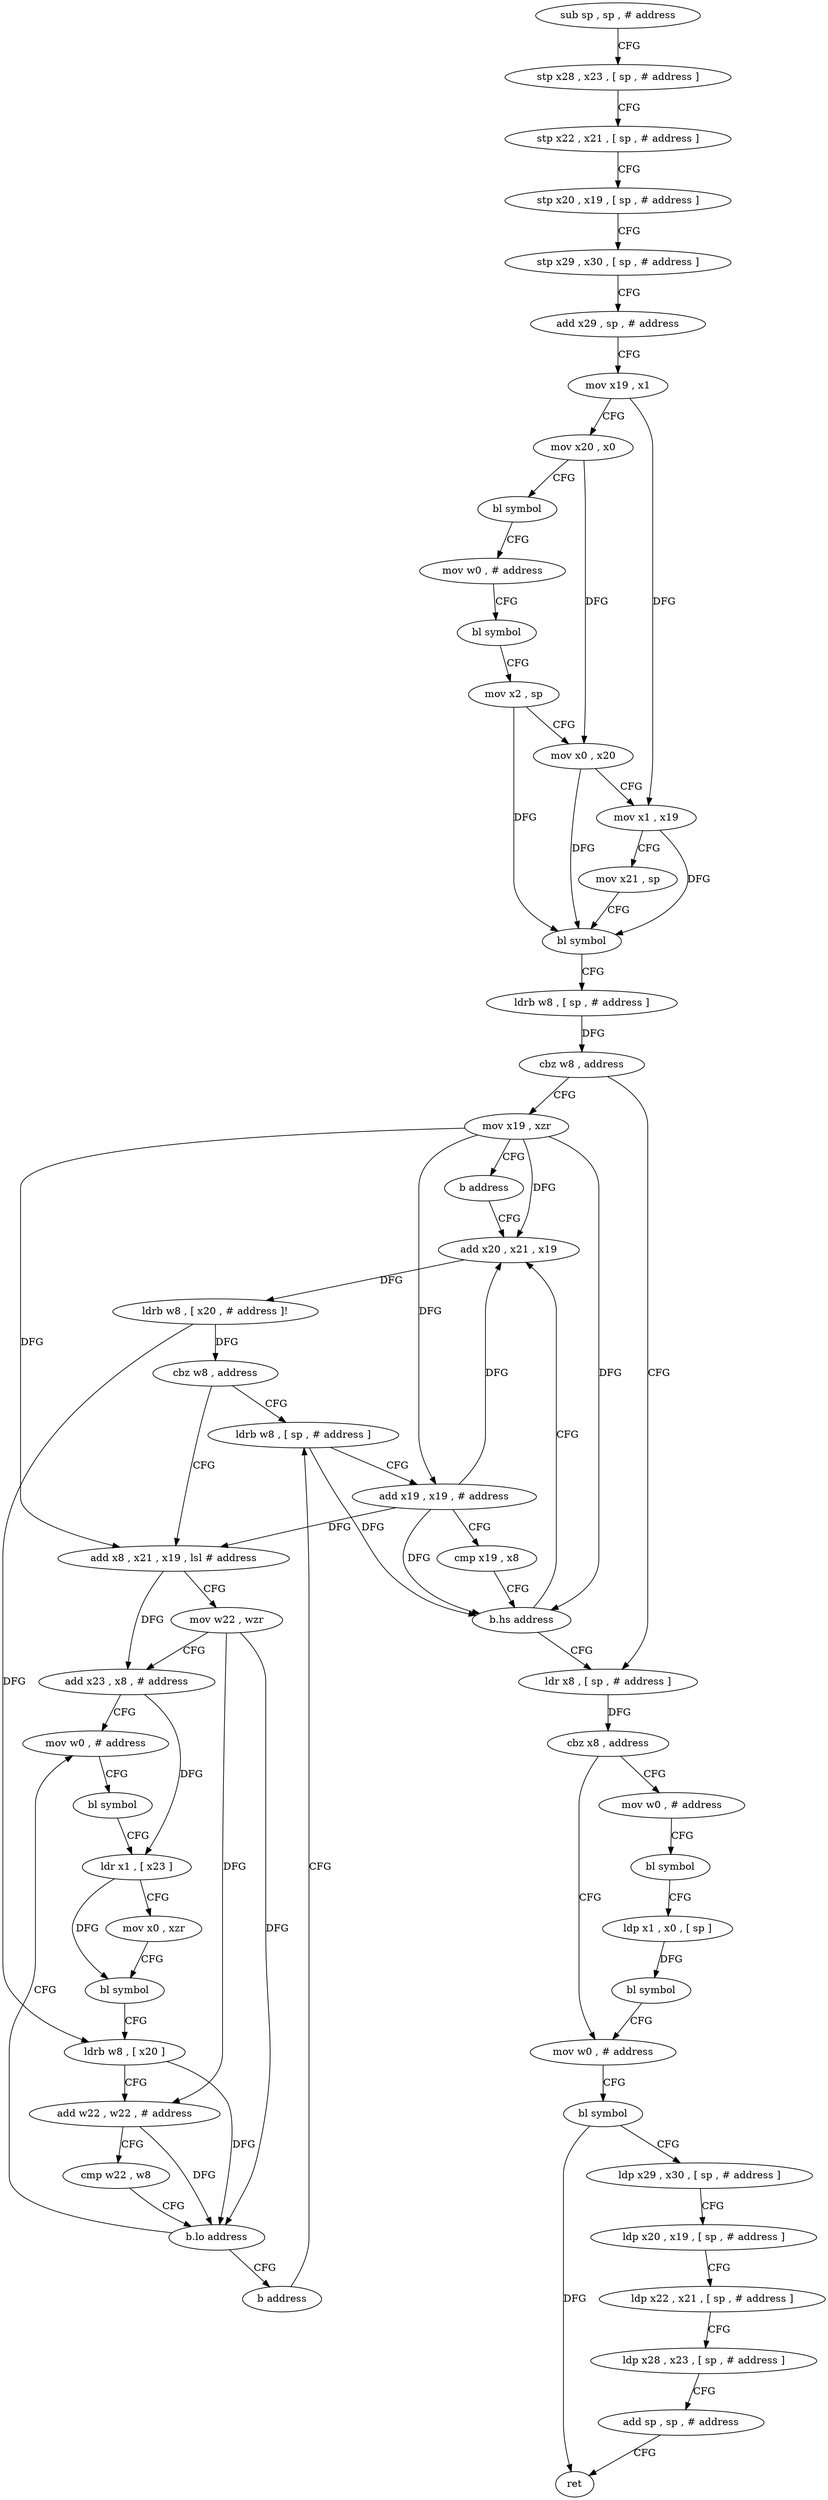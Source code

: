 digraph "func" {
"4202620" [label = "sub sp , sp , # address" ]
"4202624" [label = "stp x28 , x23 , [ sp , # address ]" ]
"4202628" [label = "stp x22 , x21 , [ sp , # address ]" ]
"4202632" [label = "stp x20 , x19 , [ sp , # address ]" ]
"4202636" [label = "stp x29 , x30 , [ sp , # address ]" ]
"4202640" [label = "add x29 , sp , # address" ]
"4202644" [label = "mov x19 , x1" ]
"4202648" [label = "mov x20 , x0" ]
"4202652" [label = "bl symbol" ]
"4202656" [label = "mov w0 , # address" ]
"4202660" [label = "bl symbol" ]
"4202664" [label = "mov x2 , sp" ]
"4202668" [label = "mov x0 , x20" ]
"4202672" [label = "mov x1 , x19" ]
"4202676" [label = "mov x21 , sp" ]
"4202680" [label = "bl symbol" ]
"4202684" [label = "ldrb w8 , [ sp , # address ]" ]
"4202688" [label = "cbz w8 , address" ]
"4202780" [label = "ldr x8 , [ sp , # address ]" ]
"4202692" [label = "mov x19 , xzr" ]
"4202784" [label = "cbz x8 , address" ]
"4202804" [label = "mov w0 , # address" ]
"4202788" [label = "mov w0 , # address" ]
"4202696" [label = "b address" ]
"4202716" [label = "add x20 , x21 , x19" ]
"4202808" [label = "bl symbol" ]
"4202812" [label = "ldp x29 , x30 , [ sp , # address ]" ]
"4202816" [label = "ldp x20 , x19 , [ sp , # address ]" ]
"4202820" [label = "ldp x22 , x21 , [ sp , # address ]" ]
"4202824" [label = "ldp x28 , x23 , [ sp , # address ]" ]
"4202828" [label = "add sp , sp , # address" ]
"4202832" [label = "ret" ]
"4202792" [label = "bl symbol" ]
"4202796" [label = "ldp x1 , x0 , [ sp ]" ]
"4202800" [label = "bl symbol" ]
"4202720" [label = "ldrb w8 , [ x20 , # address ]!" ]
"4202724" [label = "cbz w8 , address" ]
"4202700" [label = "ldrb w8 , [ sp , # address ]" ]
"4202728" [label = "add x8 , x21 , x19 , lsl # address" ]
"4202704" [label = "add x19 , x19 , # address" ]
"4202708" [label = "cmp x19 , x8" ]
"4202712" [label = "b.hs address" ]
"4202732" [label = "mov w22 , wzr" ]
"4202736" [label = "add x23 , x8 , # address" ]
"4202740" [label = "mov w0 , # address" ]
"4202744" [label = "bl symbol" ]
"4202748" [label = "ldr x1 , [ x23 ]" ]
"4202752" [label = "mov x0 , xzr" ]
"4202756" [label = "bl symbol" ]
"4202760" [label = "ldrb w8 , [ x20 ]" ]
"4202764" [label = "add w22 , w22 , # address" ]
"4202768" [label = "cmp w22 , w8" ]
"4202772" [label = "b.lo address" ]
"4202776" [label = "b address" ]
"4202620" -> "4202624" [ label = "CFG" ]
"4202624" -> "4202628" [ label = "CFG" ]
"4202628" -> "4202632" [ label = "CFG" ]
"4202632" -> "4202636" [ label = "CFG" ]
"4202636" -> "4202640" [ label = "CFG" ]
"4202640" -> "4202644" [ label = "CFG" ]
"4202644" -> "4202648" [ label = "CFG" ]
"4202644" -> "4202672" [ label = "DFG" ]
"4202648" -> "4202652" [ label = "CFG" ]
"4202648" -> "4202668" [ label = "DFG" ]
"4202652" -> "4202656" [ label = "CFG" ]
"4202656" -> "4202660" [ label = "CFG" ]
"4202660" -> "4202664" [ label = "CFG" ]
"4202664" -> "4202668" [ label = "CFG" ]
"4202664" -> "4202680" [ label = "DFG" ]
"4202668" -> "4202672" [ label = "CFG" ]
"4202668" -> "4202680" [ label = "DFG" ]
"4202672" -> "4202676" [ label = "CFG" ]
"4202672" -> "4202680" [ label = "DFG" ]
"4202676" -> "4202680" [ label = "CFG" ]
"4202680" -> "4202684" [ label = "CFG" ]
"4202684" -> "4202688" [ label = "DFG" ]
"4202688" -> "4202780" [ label = "CFG" ]
"4202688" -> "4202692" [ label = "CFG" ]
"4202780" -> "4202784" [ label = "DFG" ]
"4202692" -> "4202696" [ label = "CFG" ]
"4202692" -> "4202716" [ label = "DFG" ]
"4202692" -> "4202704" [ label = "DFG" ]
"4202692" -> "4202712" [ label = "DFG" ]
"4202692" -> "4202728" [ label = "DFG" ]
"4202784" -> "4202804" [ label = "CFG" ]
"4202784" -> "4202788" [ label = "CFG" ]
"4202804" -> "4202808" [ label = "CFG" ]
"4202788" -> "4202792" [ label = "CFG" ]
"4202696" -> "4202716" [ label = "CFG" ]
"4202716" -> "4202720" [ label = "DFG" ]
"4202808" -> "4202812" [ label = "CFG" ]
"4202808" -> "4202832" [ label = "DFG" ]
"4202812" -> "4202816" [ label = "CFG" ]
"4202816" -> "4202820" [ label = "CFG" ]
"4202820" -> "4202824" [ label = "CFG" ]
"4202824" -> "4202828" [ label = "CFG" ]
"4202828" -> "4202832" [ label = "CFG" ]
"4202792" -> "4202796" [ label = "CFG" ]
"4202796" -> "4202800" [ label = "DFG" ]
"4202800" -> "4202804" [ label = "CFG" ]
"4202720" -> "4202724" [ label = "DFG" ]
"4202720" -> "4202760" [ label = "DFG" ]
"4202724" -> "4202700" [ label = "CFG" ]
"4202724" -> "4202728" [ label = "CFG" ]
"4202700" -> "4202704" [ label = "CFG" ]
"4202700" -> "4202712" [ label = "DFG" ]
"4202728" -> "4202732" [ label = "CFG" ]
"4202728" -> "4202736" [ label = "DFG" ]
"4202704" -> "4202708" [ label = "CFG" ]
"4202704" -> "4202716" [ label = "DFG" ]
"4202704" -> "4202712" [ label = "DFG" ]
"4202704" -> "4202728" [ label = "DFG" ]
"4202708" -> "4202712" [ label = "CFG" ]
"4202712" -> "4202780" [ label = "CFG" ]
"4202712" -> "4202716" [ label = "CFG" ]
"4202732" -> "4202736" [ label = "CFG" ]
"4202732" -> "4202764" [ label = "DFG" ]
"4202732" -> "4202772" [ label = "DFG" ]
"4202736" -> "4202740" [ label = "CFG" ]
"4202736" -> "4202748" [ label = "DFG" ]
"4202740" -> "4202744" [ label = "CFG" ]
"4202744" -> "4202748" [ label = "CFG" ]
"4202748" -> "4202752" [ label = "CFG" ]
"4202748" -> "4202756" [ label = "DFG" ]
"4202752" -> "4202756" [ label = "CFG" ]
"4202756" -> "4202760" [ label = "CFG" ]
"4202760" -> "4202764" [ label = "CFG" ]
"4202760" -> "4202772" [ label = "DFG" ]
"4202764" -> "4202768" [ label = "CFG" ]
"4202764" -> "4202772" [ label = "DFG" ]
"4202768" -> "4202772" [ label = "CFG" ]
"4202772" -> "4202740" [ label = "CFG" ]
"4202772" -> "4202776" [ label = "CFG" ]
"4202776" -> "4202700" [ label = "CFG" ]
}
